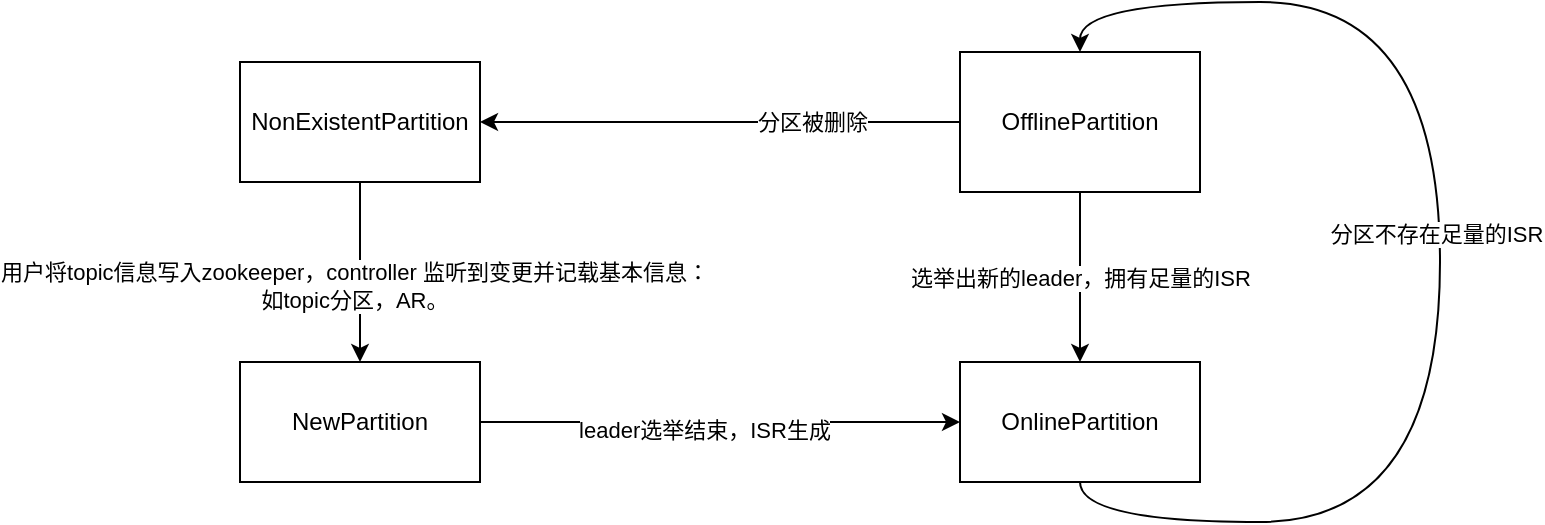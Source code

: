 <mxfile version="18.0.7" type="device"><diagram id="GWINhPwViGCa3mvQa0vE" name="Page-1"><mxGraphModel dx="2893" dy="1009" grid="1" gridSize="10" guides="1" tooltips="1" connect="1" arrows="1" fold="1" page="1" pageScale="1" pageWidth="827" pageHeight="1169" math="0" shadow="0"><root><mxCell id="0"/><mxCell id="1" parent="0"/><mxCell id="KQJaM2Ep_XLw7flNztbc-6" style="edgeStyle=orthogonalEdgeStyle;rounded=0;orthogonalLoop=1;jettySize=auto;html=1;entryX=0;entryY=0.5;entryDx=0;entryDy=0;" edge="1" parent="1" source="KQJaM2Ep_XLw7flNztbc-1" target="KQJaM2Ep_XLw7flNztbc-2"><mxGeometry relative="1" as="geometry"/></mxCell><mxCell id="KQJaM2Ep_XLw7flNztbc-7" value="leader选举结束，ISR生成" style="edgeLabel;html=1;align=center;verticalAlign=middle;resizable=0;points=[];" vertex="1" connectable="0" parent="KQJaM2Ep_XLw7flNztbc-6"><mxGeometry x="-0.067" y="-4" relative="1" as="geometry"><mxPoint as="offset"/></mxGeometry></mxCell><mxCell id="KQJaM2Ep_XLw7flNztbc-1" value="NewPartition" style="rounded=0;whiteSpace=wrap;html=1;" vertex="1" parent="1"><mxGeometry x="-170" y="400" width="120" height="60" as="geometry"/></mxCell><mxCell id="KQJaM2Ep_XLw7flNztbc-18" style="edgeStyle=orthogonalEdgeStyle;rounded=0;orthogonalLoop=1;jettySize=auto;html=1;curved=1;exitX=0.5;exitY=1;exitDx=0;exitDy=0;entryX=0.5;entryY=0;entryDx=0;entryDy=0;" edge="1" parent="1" source="KQJaM2Ep_XLw7flNztbc-2" target="KQJaM2Ep_XLw7flNztbc-4"><mxGeometry relative="1" as="geometry"><mxPoint x="470" y="590" as="targetPoint"/><Array as="points"><mxPoint x="250" y="480"/><mxPoint x="430" y="480"/><mxPoint x="430" y="220"/><mxPoint x="250" y="220"/></Array></mxGeometry></mxCell><mxCell id="KQJaM2Ep_XLw7flNztbc-20" value="分区不存在足量的ISR" style="edgeLabel;html=1;align=center;verticalAlign=middle;resizable=0;points=[];" vertex="1" connectable="0" parent="KQJaM2Ep_XLw7flNztbc-18"><mxGeometry x="0.035" y="2" relative="1" as="geometry"><mxPoint as="offset"/></mxGeometry></mxCell><mxCell id="KQJaM2Ep_XLw7flNztbc-2" value="OnlinePartition" style="rounded=0;whiteSpace=wrap;html=1;" vertex="1" parent="1"><mxGeometry x="190" y="400" width="120" height="60" as="geometry"/></mxCell><mxCell id="KQJaM2Ep_XLw7flNztbc-10" value="选举出新的leader，拥有足量的ISR" style="edgeStyle=orthogonalEdgeStyle;rounded=0;orthogonalLoop=1;jettySize=auto;html=1;" edge="1" parent="1" source="KQJaM2Ep_XLw7flNztbc-4" target="KQJaM2Ep_XLw7flNztbc-2"><mxGeometry relative="1" as="geometry"/></mxCell><mxCell id="KQJaM2Ep_XLw7flNztbc-15" style="edgeStyle=orthogonalEdgeStyle;rounded=0;orthogonalLoop=1;jettySize=auto;html=1;entryX=1;entryY=0.5;entryDx=0;entryDy=0;" edge="1" parent="1" source="KQJaM2Ep_XLw7flNztbc-4" target="KQJaM2Ep_XLw7flNztbc-5"><mxGeometry relative="1" as="geometry"><Array as="points"><mxPoint x="30" y="280"/><mxPoint x="30" y="280"/></Array></mxGeometry></mxCell><mxCell id="KQJaM2Ep_XLw7flNztbc-16" value="分区被删除" style="edgeLabel;html=1;align=center;verticalAlign=middle;resizable=0;points=[];" vertex="1" connectable="0" parent="KQJaM2Ep_XLw7flNztbc-15"><mxGeometry x="-0.383" relative="1" as="geometry"><mxPoint as="offset"/></mxGeometry></mxCell><mxCell id="KQJaM2Ep_XLw7flNztbc-4" value="OfflinePartition" style="rounded=0;whiteSpace=wrap;html=1;" vertex="1" parent="1"><mxGeometry x="190" y="245" width="120" height="70" as="geometry"/></mxCell><mxCell id="KQJaM2Ep_XLw7flNztbc-8" value="" style="edgeStyle=orthogonalEdgeStyle;rounded=0;orthogonalLoop=1;jettySize=auto;html=1;" edge="1" parent="1" source="KQJaM2Ep_XLw7flNztbc-5" target="KQJaM2Ep_XLw7flNztbc-1"><mxGeometry relative="1" as="geometry"/></mxCell><mxCell id="KQJaM2Ep_XLw7flNztbc-9" value="用户将topic信息写入zookeeper，controller 监听到变更并记载基本信息：&lt;br&gt;如topic分区，AR。" style="edgeLabel;html=1;align=center;verticalAlign=middle;resizable=0;points=[];" vertex="1" connectable="0" parent="KQJaM2Ep_XLw7flNztbc-8"><mxGeometry x="0.156" y="-3" relative="1" as="geometry"><mxPoint as="offset"/></mxGeometry></mxCell><mxCell id="KQJaM2Ep_XLw7flNztbc-5" value="NonExistentPartition" style="rounded=0;whiteSpace=wrap;html=1;" vertex="1" parent="1"><mxGeometry x="-170" y="250" width="120" height="60" as="geometry"/></mxCell></root></mxGraphModel></diagram></mxfile>